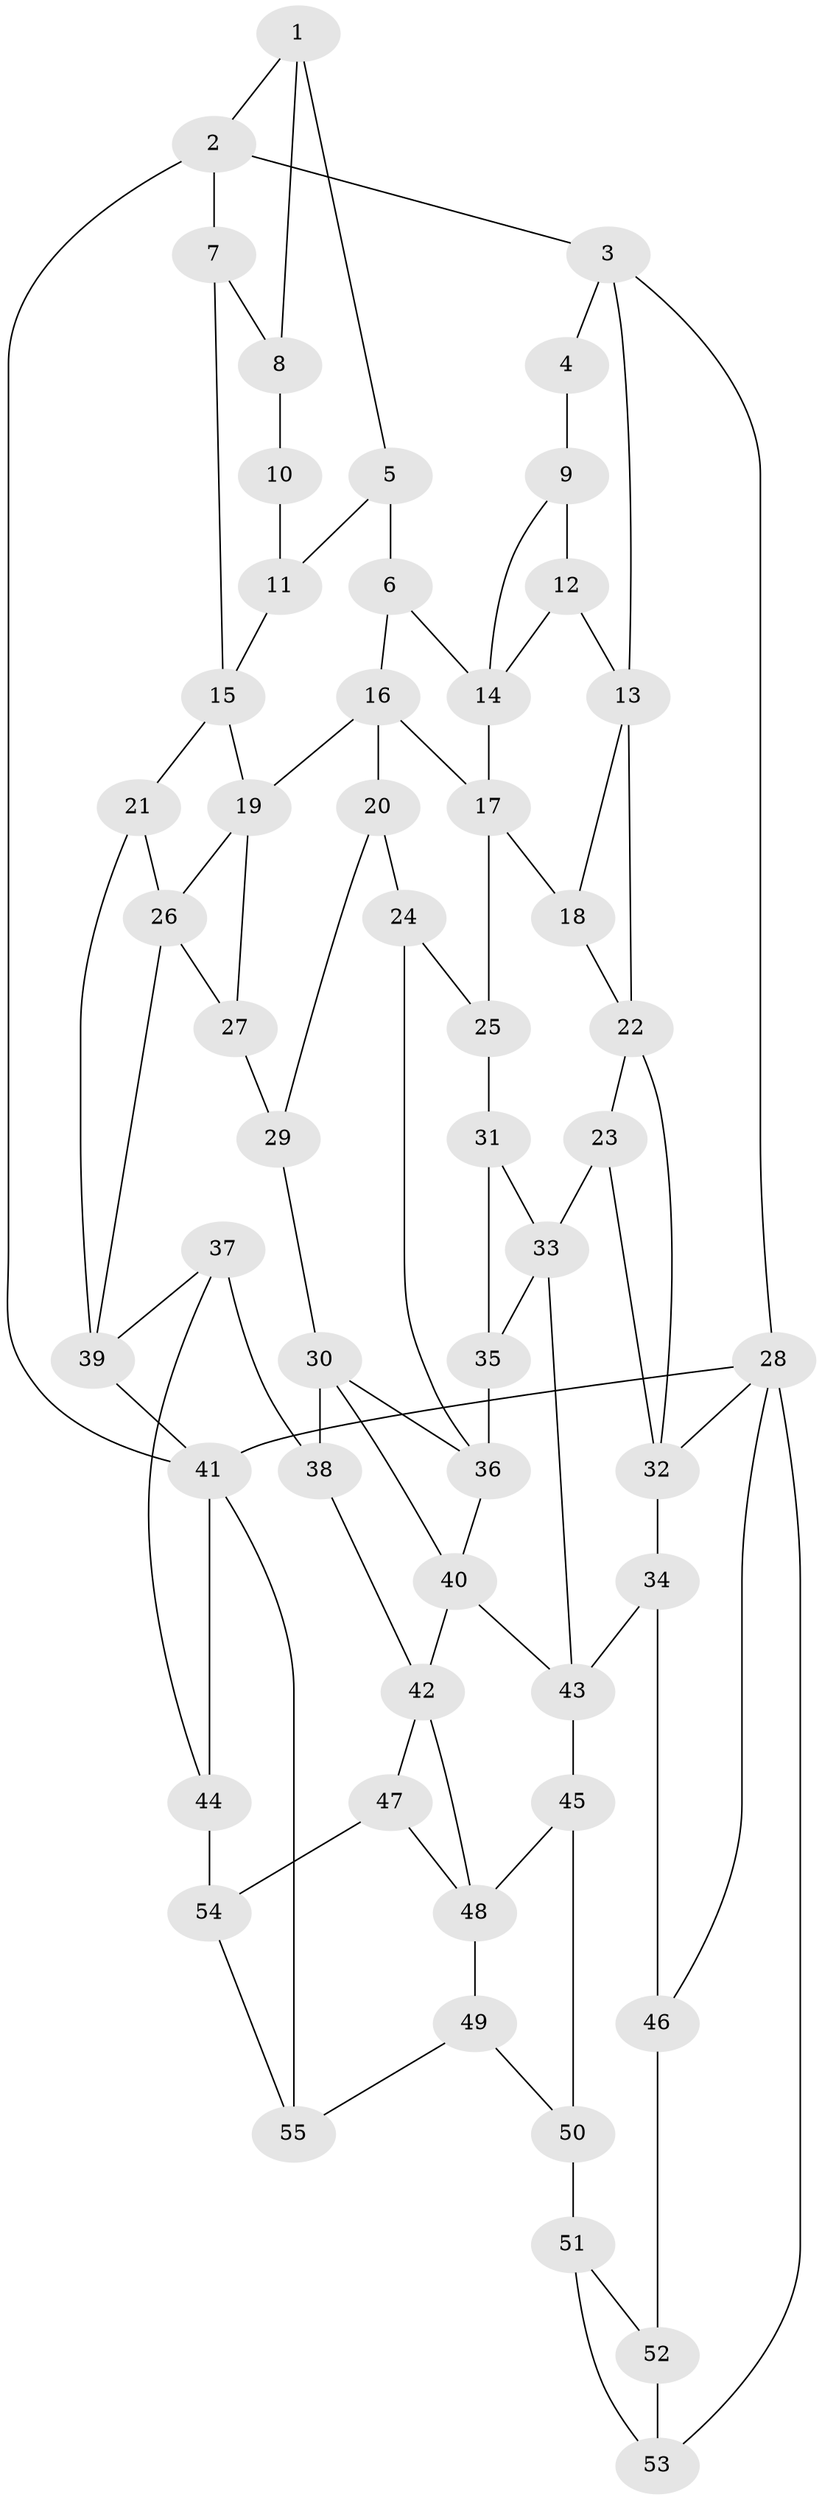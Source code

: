 // original degree distribution, {3: 0.022222222222222223, 4: 0.2222222222222222, 6: 0.2, 5: 0.5555555555555556}
// Generated by graph-tools (version 1.1) at 2025/38/03/04/25 23:38:31]
// undirected, 55 vertices, 93 edges
graph export_dot {
  node [color=gray90,style=filled];
  1;
  2;
  3;
  4;
  5;
  6;
  7;
  8;
  9;
  10;
  11;
  12;
  13;
  14;
  15;
  16;
  17;
  18;
  19;
  20;
  21;
  22;
  23;
  24;
  25;
  26;
  27;
  28;
  29;
  30;
  31;
  32;
  33;
  34;
  35;
  36;
  37;
  38;
  39;
  40;
  41;
  42;
  43;
  44;
  45;
  46;
  47;
  48;
  49;
  50;
  51;
  52;
  53;
  54;
  55;
  1 -- 2 [weight=1.0];
  1 -- 5 [weight=1.0];
  1 -- 8 [weight=1.0];
  2 -- 3 [weight=1.0];
  2 -- 7 [weight=1.0];
  2 -- 41 [weight=1.0];
  3 -- 4 [weight=1.0];
  3 -- 13 [weight=1.0];
  3 -- 28 [weight=1.0];
  4 -- 9 [weight=2.0];
  5 -- 6 [weight=1.0];
  5 -- 11 [weight=1.0];
  6 -- 14 [weight=1.0];
  6 -- 16 [weight=1.0];
  7 -- 8 [weight=1.0];
  7 -- 15 [weight=1.0];
  8 -- 10 [weight=2.0];
  9 -- 12 [weight=1.0];
  9 -- 14 [weight=1.0];
  10 -- 11 [weight=2.0];
  11 -- 15 [weight=1.0];
  12 -- 13 [weight=1.0];
  12 -- 14 [weight=1.0];
  13 -- 18 [weight=1.0];
  13 -- 22 [weight=1.0];
  14 -- 17 [weight=1.0];
  15 -- 19 [weight=1.0];
  15 -- 21 [weight=1.0];
  16 -- 17 [weight=1.0];
  16 -- 19 [weight=1.0];
  16 -- 20 [weight=1.0];
  17 -- 18 [weight=1.0];
  17 -- 25 [weight=1.0];
  18 -- 22 [weight=1.0];
  19 -- 26 [weight=1.0];
  19 -- 27 [weight=1.0];
  20 -- 24 [weight=1.0];
  20 -- 29 [weight=1.0];
  21 -- 26 [weight=1.0];
  21 -- 39 [weight=1.0];
  22 -- 23 [weight=1.0];
  22 -- 32 [weight=1.0];
  23 -- 32 [weight=1.0];
  23 -- 33 [weight=1.0];
  24 -- 25 [weight=1.0];
  24 -- 36 [weight=1.0];
  25 -- 31 [weight=2.0];
  26 -- 27 [weight=1.0];
  26 -- 39 [weight=1.0];
  27 -- 29 [weight=2.0];
  28 -- 32 [weight=1.0];
  28 -- 41 [weight=1.0];
  28 -- 46 [weight=1.0];
  28 -- 53 [weight=1.0];
  29 -- 30 [weight=1.0];
  30 -- 36 [weight=1.0];
  30 -- 38 [weight=1.0];
  30 -- 40 [weight=1.0];
  31 -- 33 [weight=1.0];
  31 -- 35 [weight=1.0];
  32 -- 34 [weight=1.0];
  33 -- 35 [weight=1.0];
  33 -- 43 [weight=1.0];
  34 -- 43 [weight=1.0];
  34 -- 46 [weight=1.0];
  35 -- 36 [weight=1.0];
  36 -- 40 [weight=1.0];
  37 -- 38 [weight=1.0];
  37 -- 39 [weight=1.0];
  37 -- 44 [weight=1.0];
  38 -- 42 [weight=1.0];
  39 -- 41 [weight=1.0];
  40 -- 42 [weight=1.0];
  40 -- 43 [weight=1.0];
  41 -- 44 [weight=1.0];
  41 -- 55 [weight=1.0];
  42 -- 47 [weight=1.0];
  42 -- 48 [weight=1.0];
  43 -- 45 [weight=1.0];
  44 -- 54 [weight=2.0];
  45 -- 48 [weight=1.0];
  45 -- 50 [weight=1.0];
  46 -- 52 [weight=2.0];
  47 -- 48 [weight=1.0];
  47 -- 54 [weight=1.0];
  48 -- 49 [weight=1.0];
  49 -- 50 [weight=1.0];
  49 -- 55 [weight=1.0];
  50 -- 51 [weight=2.0];
  51 -- 52 [weight=1.0];
  51 -- 53 [weight=1.0];
  52 -- 53 [weight=1.0];
  54 -- 55 [weight=1.0];
}
